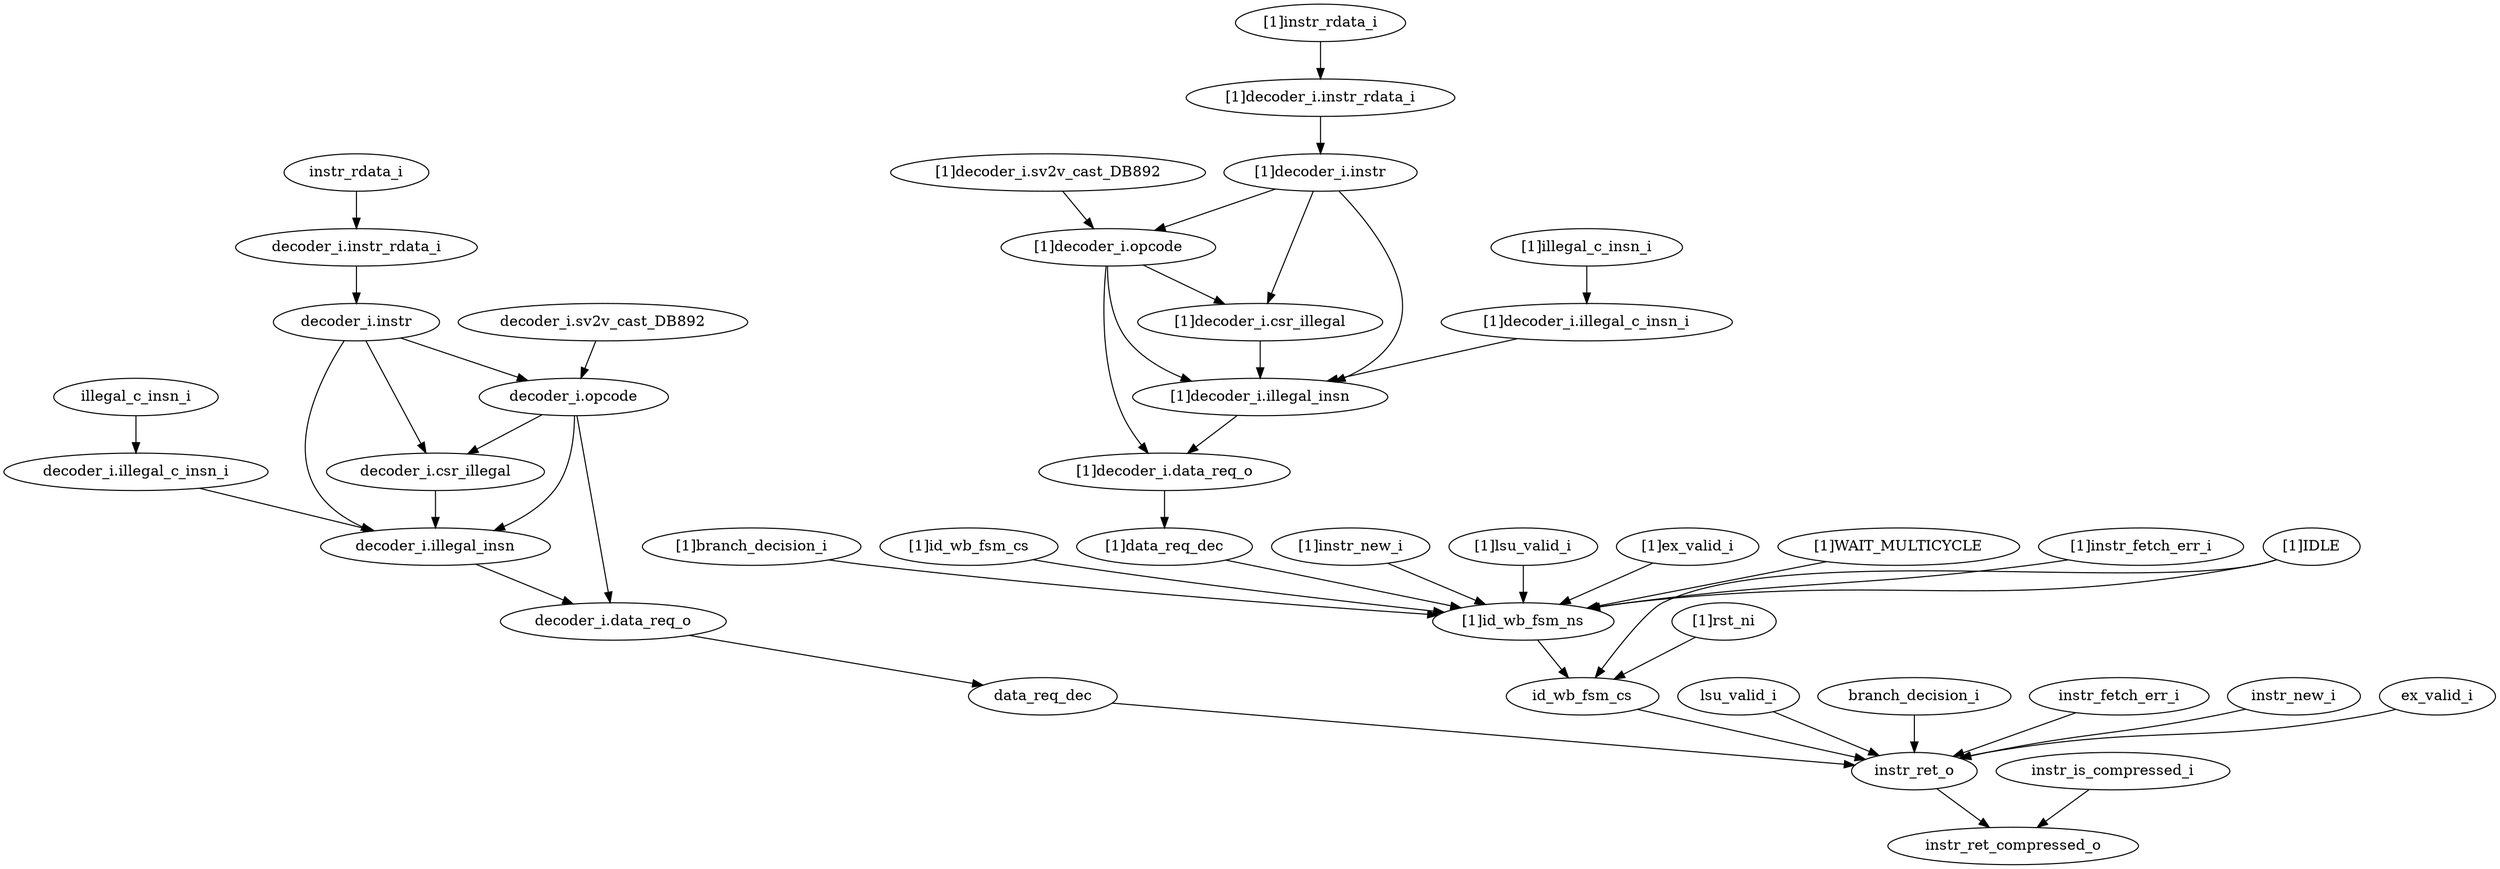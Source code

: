 strict digraph "" {
	data_req_dec	 [complexity=7,
		importance=0.0128203510503,
		rank=0.00183147872147];
	instr_ret_o	 [complexity=3,
		importance=0.00523524858709,
		rank=0.00174508286236];
	data_req_dec -> instr_ret_o;
	"decoder_i.illegal_c_insn_i"	 [complexity=9,
		importance=0.020430567123,
		rank=0.00227006301366];
	"decoder_i.illegal_insn"	 [complexity=8,
		importance=0.0181866062505,
		rank=0.00227332578131];
	"decoder_i.illegal_c_insn_i" -> "decoder_i.illegal_insn";
	"[1]decoder_i.instr_rdata_i"	 [complexity=19,
		importance=0.0631164237719,
		rank=0.00332191704063];
	"[1]decoder_i.instr"	 [complexity=17,
		importance=0.0612464619905,
		rank=0.00360273305826];
	"[1]decoder_i.instr_rdata_i" -> "[1]decoder_i.instr";
	"[1]id_wb_fsm_ns"	 [complexity=6,
		importance=0.0236723503857,
		rank=0.00394539173096];
	id_wb_fsm_cs	 [complexity=4,
		importance=0.0196494986369,
		rank=0.00491237465921];
	"[1]id_wb_fsm_ns" -> id_wb_fsm_cs;
	"[1]branch_decision_i"	 [complexity=10,
		importance=0.0251683130762,
		rank=0.00251683130762];
	"[1]branch_decision_i" -> "[1]id_wb_fsm_ns";
	lsu_valid_i	 [complexity=7,
		importance=0.00673121127752,
		rank=0.000961601611074];
	lsu_valid_i -> instr_ret_o;
	"decoder_i.data_req_o"	 [complexity=7,
		importance=0.0145280557882,
		rank=0.00207543654117];
	"decoder_i.data_req_o" -> data_req_dec;
	"decoder_i.instr"	 [complexity=14,
		importance=0.0243722583932,
		rank=0.00174087559951];
	"decoder_i.opcode"	 [complexity=11,
		importance=0.0219413278231,
		rank=0.00199466616573];
	"decoder_i.instr" -> "decoder_i.opcode";
	"decoder_i.csr_illegal"	 [complexity=10,
		importance=0.0196933948994,
		rank=0.00196933948994];
	"decoder_i.instr" -> "decoder_i.csr_illegal";
	"decoder_i.instr" -> "decoder_i.illegal_insn";
	branch_decision_i	 [complexity=5,
		importance=0.00673121127752,
		rank=0.0013462422555];
	branch_decision_i -> instr_ret_o;
	id_wb_fsm_cs -> instr_ret_o;
	"decoder_i.instr_rdata_i"	 [complexity=16,
		importance=0.0262422201746,
		rank=0.00164013876091];
	"decoder_i.instr_rdata_i" -> "decoder_i.instr";
	"[1]IDLE"	 [complexity=12,
		importance=0.0488406634619,
		rank=0.00407005528849];
	"[1]IDLE" -> "[1]id_wb_fsm_ns";
	"[1]IDLE" -> id_wb_fsm_cs;
	"[1]id_wb_fsm_cs"	 [complexity=9,
		importance=0.169650205576,
		rank=0.0188500228418];
	"[1]id_wb_fsm_cs" -> "[1]id_wb_fsm_ns";
	instr_fetch_err_i	 [complexity=5,
		importance=0.0119664598646,
		rank=0.00239329197292];
	instr_fetch_err_i -> instr_ret_o;
	"[1]decoder_i.opcode"	 [complexity=14,
		importance=0.0588155314204,
		rank=0.00420110938717];
	"[1]decoder_i.data_req_o"	 [complexity=10,
		importance=0.0514022593855,
		rank=0.00514022593855];
	"[1]decoder_i.opcode" -> "[1]decoder_i.data_req_o";
	"[1]decoder_i.illegal_insn"	 [complexity=11,
		importance=0.0550608098478,
		rank=0.00500552816798];
	"[1]decoder_i.opcode" -> "[1]decoder_i.illegal_insn";
	"[1]decoder_i.csr_illegal"	 [complexity=13,
		importance=0.0565675984967,
		rank=0.00435135373051];
	"[1]decoder_i.opcode" -> "[1]decoder_i.csr_illegal";
	"decoder_i.opcode" -> "decoder_i.data_req_o";
	"decoder_i.opcode" -> "decoder_i.csr_illegal";
	"decoder_i.opcode" -> "decoder_i.illegal_insn";
	"[1]data_req_dec"	 [complexity=10,
		importance=0.0496945546476,
		rank=0.00496945546476];
	"[1]decoder_i.data_req_o" -> "[1]data_req_dec";
	"decoder_i.csr_illegal" -> "decoder_i.illegal_insn";
	"[1]instr_rdata_i"	 [complexity=19,
		importance=0.0646123864624,
		rank=0.00340065191907];
	"[1]instr_rdata_i" -> "[1]decoder_i.instr_rdata_i";
	"[1]instr_new_i"	 [complexity=8,
		importance=0.0961853642334,
		rank=0.0120231705292];
	"[1]instr_new_i" -> "[1]id_wb_fsm_ns";
	"[1]rst_ni"	 [complexity=5,
		importance=0.0407949599641,
		rank=0.00815899199283];
	"[1]rst_ni" -> id_wb_fsm_cs;
	"[1]illegal_c_insn_i"	 [complexity=12,
		importance=0.0588007334107,
		rank=0.00490006111756];
	"[1]decoder_i.illegal_c_insn_i"	 [complexity=12,
		importance=0.0573047707203,
		rank=0.00477539756002];
	"[1]illegal_c_insn_i" -> "[1]decoder_i.illegal_c_insn_i";
	"decoder_i.sv2v_cast_DB892"	 [complexity=14,
		importance=0.0234372905135,
		rank=0.00167409217954];
	"decoder_i.sv2v_cast_DB892" -> "decoder_i.opcode";
	"[1]decoder_i.sv2v_cast_DB892"	 [complexity=17,
		importance=0.0603114941108,
		rank=0.00354773494769];
	"[1]decoder_i.sv2v_cast_DB892" -> "[1]decoder_i.opcode";
	"[1]lsu_valid_i"	 [complexity=10,
		importance=0.0251683130762,
		rank=0.00251683130762];
	"[1]lsu_valid_i" -> "[1]id_wb_fsm_ns";
	instr_new_i	 [complexity=5,
		importance=0.0119664598646,
		rank=0.00239329197292];
	instr_new_i -> instr_ret_o;
	"[1]decoder_i.instr" -> "[1]decoder_i.opcode";
	"[1]decoder_i.instr" -> "[1]decoder_i.illegal_insn";
	"[1]decoder_i.instr" -> "[1]decoder_i.csr_illegal";
	"[1]data_req_dec" -> "[1]id_wb_fsm_ns";
	instr_is_compressed_i	 [complexity=3,
		importance=0.00440460471846,
		rank=0.00146820157282];
	instr_ret_compressed_o	 [complexity=0,
		importance=0.00290864202803,
		rank=0.0];
	instr_is_compressed_i -> instr_ret_compressed_o;
	"[1]decoder_i.illegal_c_insn_i" -> "[1]decoder_i.illegal_insn";
	"[1]decoder_i.illegal_insn" -> "[1]decoder_i.data_req_o";
	instr_rdata_i	 [complexity=16,
		importance=0.027738182865,
		rank=0.00173363642907];
	instr_rdata_i -> "decoder_i.instr_rdata_i";
	illegal_c_insn_i	 [complexity=9,
		importance=0.0219265298134,
		rank=0.00243628109038];
	illegal_c_insn_i -> "decoder_i.illegal_c_insn_i";
	"[1]ex_valid_i"	 [complexity=10,
		importance=0.0251683130762,
		rank=0.00251683130762];
	"[1]ex_valid_i" -> "[1]id_wb_fsm_ns";
	"[1]decoder_i.csr_illegal" -> "[1]decoder_i.illegal_insn";
	instr_ret_o -> instr_ret_compressed_o;
	"[1]WAIT_MULTICYCLE"	 [complexity=16,
		importance=0.0961853642334,
		rank=0.00601158526459];
	"[1]WAIT_MULTICYCLE" -> "[1]id_wb_fsm_ns";
	"[1]instr_fetch_err_i"	 [complexity=8,
		importance=0.0961853642334,
		rank=0.0120231705292];
	"[1]instr_fetch_err_i" -> "[1]id_wb_fsm_ns";
	ex_valid_i	 [complexity=7,
		importance=0.00673121127752,
		rank=0.000961601611074];
	ex_valid_i -> instr_ret_o;
	"decoder_i.illegal_insn" -> "decoder_i.data_req_o";
}
